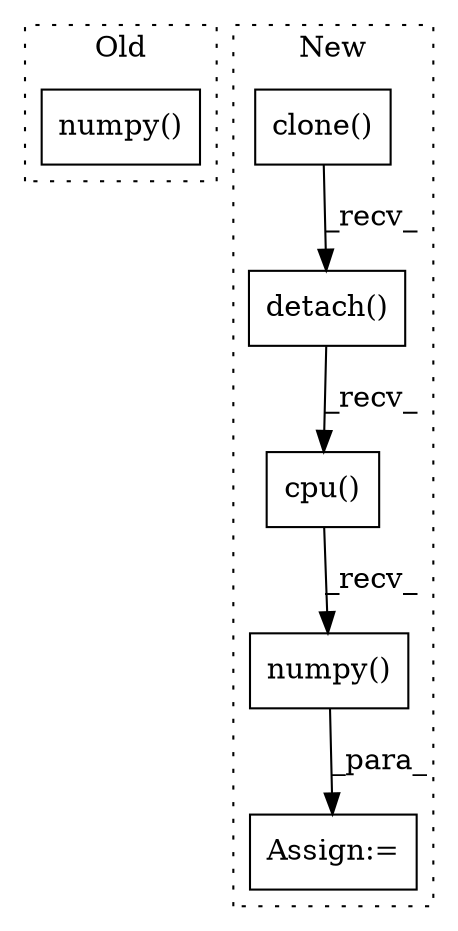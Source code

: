 digraph G {
subgraph cluster0 {
1 [label="numpy()" a="75" s="5204" l="12" shape="box"];
label = "Old";
style="dotted";
}
subgraph cluster1 {
2 [label="clone()" a="75" s="4022" l="29" shape="box"];
3 [label="cpu()" a="75" s="4022" l="44" shape="box"];
4 [label="detach()" a="75" s="4022" l="38" shape="box"];
5 [label="numpy()" a="75" s="4022" l="52" shape="box"];
6 [label="Assign:=" a="68" s="4019" l="3" shape="box"];
label = "New";
style="dotted";
}
2 -> 4 [label="_recv_"];
3 -> 5 [label="_recv_"];
4 -> 3 [label="_recv_"];
5 -> 6 [label="_para_"];
}
